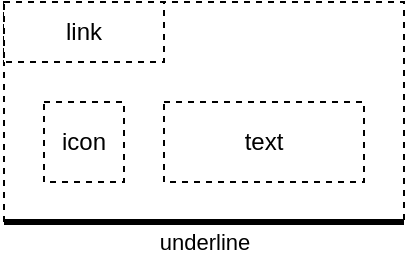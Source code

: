 <mxfile>
    <diagram id="mUvkCGfwqTW98CpkGbV5" name="第 1 页">
        <mxGraphModel dx="1371" dy="934" grid="1" gridSize="10" guides="1" tooltips="1" connect="1" arrows="1" fold="1" page="1" pageScale="1" pageWidth="827" pageHeight="1169" math="0" shadow="0">
            <root>
                <mxCell id="0"/>
                <mxCell id="1" parent="0"/>
                <mxCell id="2" value="" style="rounded=0;whiteSpace=wrap;html=1;dashed=1;" vertex="1" parent="1">
                    <mxGeometry x="80" y="240" width="200" height="110" as="geometry"/>
                </mxCell>
                <mxCell id="3" value="text" style="rounded=0;whiteSpace=wrap;html=1;dashed=1;" vertex="1" parent="1">
                    <mxGeometry x="160" y="290" width="100" height="40" as="geometry"/>
                </mxCell>
                <mxCell id="4" value="link" style="rounded=0;whiteSpace=wrap;html=1;dashed=1;" vertex="1" parent="1">
                    <mxGeometry x="80" y="240" width="80" height="30" as="geometry"/>
                </mxCell>
                <mxCell id="5" value="" style="endArrow=none;html=1;exitX=0;exitY=1;exitDx=0;exitDy=0;strokeWidth=3;entryX=1;entryY=1;entryDx=0;entryDy=0;" edge="1" parent="1" source="2" target="2">
                    <mxGeometry width="50" height="50" relative="1" as="geometry">
                        <mxPoint x="90" y="420" as="sourcePoint"/>
                        <mxPoint x="140" y="370" as="targetPoint"/>
                    </mxGeometry>
                </mxCell>
                <mxCell id="7" value="underline" style="edgeLabel;html=1;align=center;verticalAlign=middle;resizable=0;points=[];" vertex="1" connectable="0" parent="5">
                    <mxGeometry x="-0.139" y="-2" relative="1" as="geometry">
                        <mxPoint x="14" y="8" as="offset"/>
                    </mxGeometry>
                </mxCell>
                <mxCell id="8" value="icon" style="rounded=0;whiteSpace=wrap;html=1;dashed=1;" vertex="1" parent="1">
                    <mxGeometry x="100" y="290" width="40" height="40" as="geometry"/>
                </mxCell>
            </root>
        </mxGraphModel>
    </diagram>
</mxfile>
